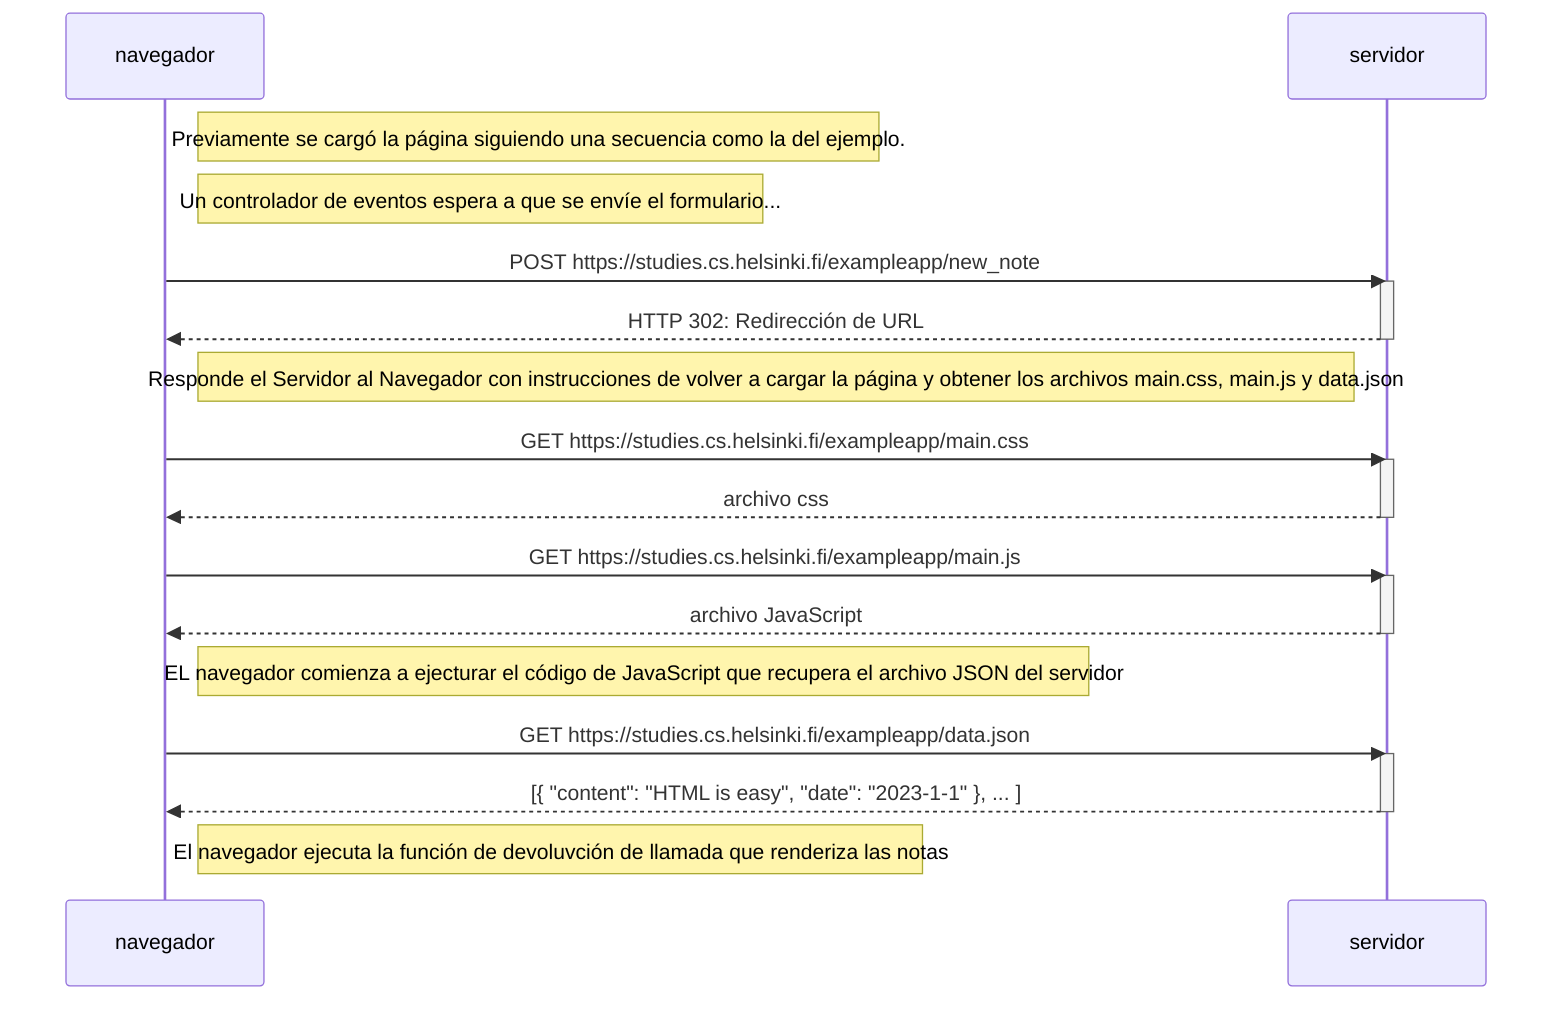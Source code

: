 sequenceDiagram
    participant navegador
    participant servidor

    Note right of navegador: Previamente se cargó la página siguiendo una secuencia como la del ejemplo.
    Note right of navegador: Un controlador de eventos espera a que se envíe el formulario...

    navegador->>servidor: POST https://studies.cs.helsinki.fi/exampleapp/new_note
    
    activate servidor
    servidor-->>navegador: HTTP 302: Redirección de URL
    deactivate servidor

    Note right of navegador: Responde el Servidor al Navegador con instrucciones de volver a cargar la página y obtener los archivos main.css, main.js y data.json

    navegador->>servidor: GET https://studies.cs.helsinki.fi/exampleapp/main.css
    activate servidor
    servidor-->>navegador: archivo css
    deactivate servidor

    navegador->>servidor: GET https://studies.cs.helsinki.fi/exampleapp/main.js
    activate servidor
    servidor-->>navegador: archivo JavaScript
    deactivate servidor

    Note right of navegador: EL navegador comienza a ejecturar el código de JavaScript que recupera el archivo JSON del servidor

    navegador->>servidor: GET https://studies.cs.helsinki.fi/exampleapp/data.json
    activate servidor
    servidor-->>navegador: [{ "content": "HTML is easy", "date": "2023-1-1" }, ... ]
    deactivate servidor

    Note right of navegador: El navegador ejecuta la función de devoluvción de llamada que renderiza las notas